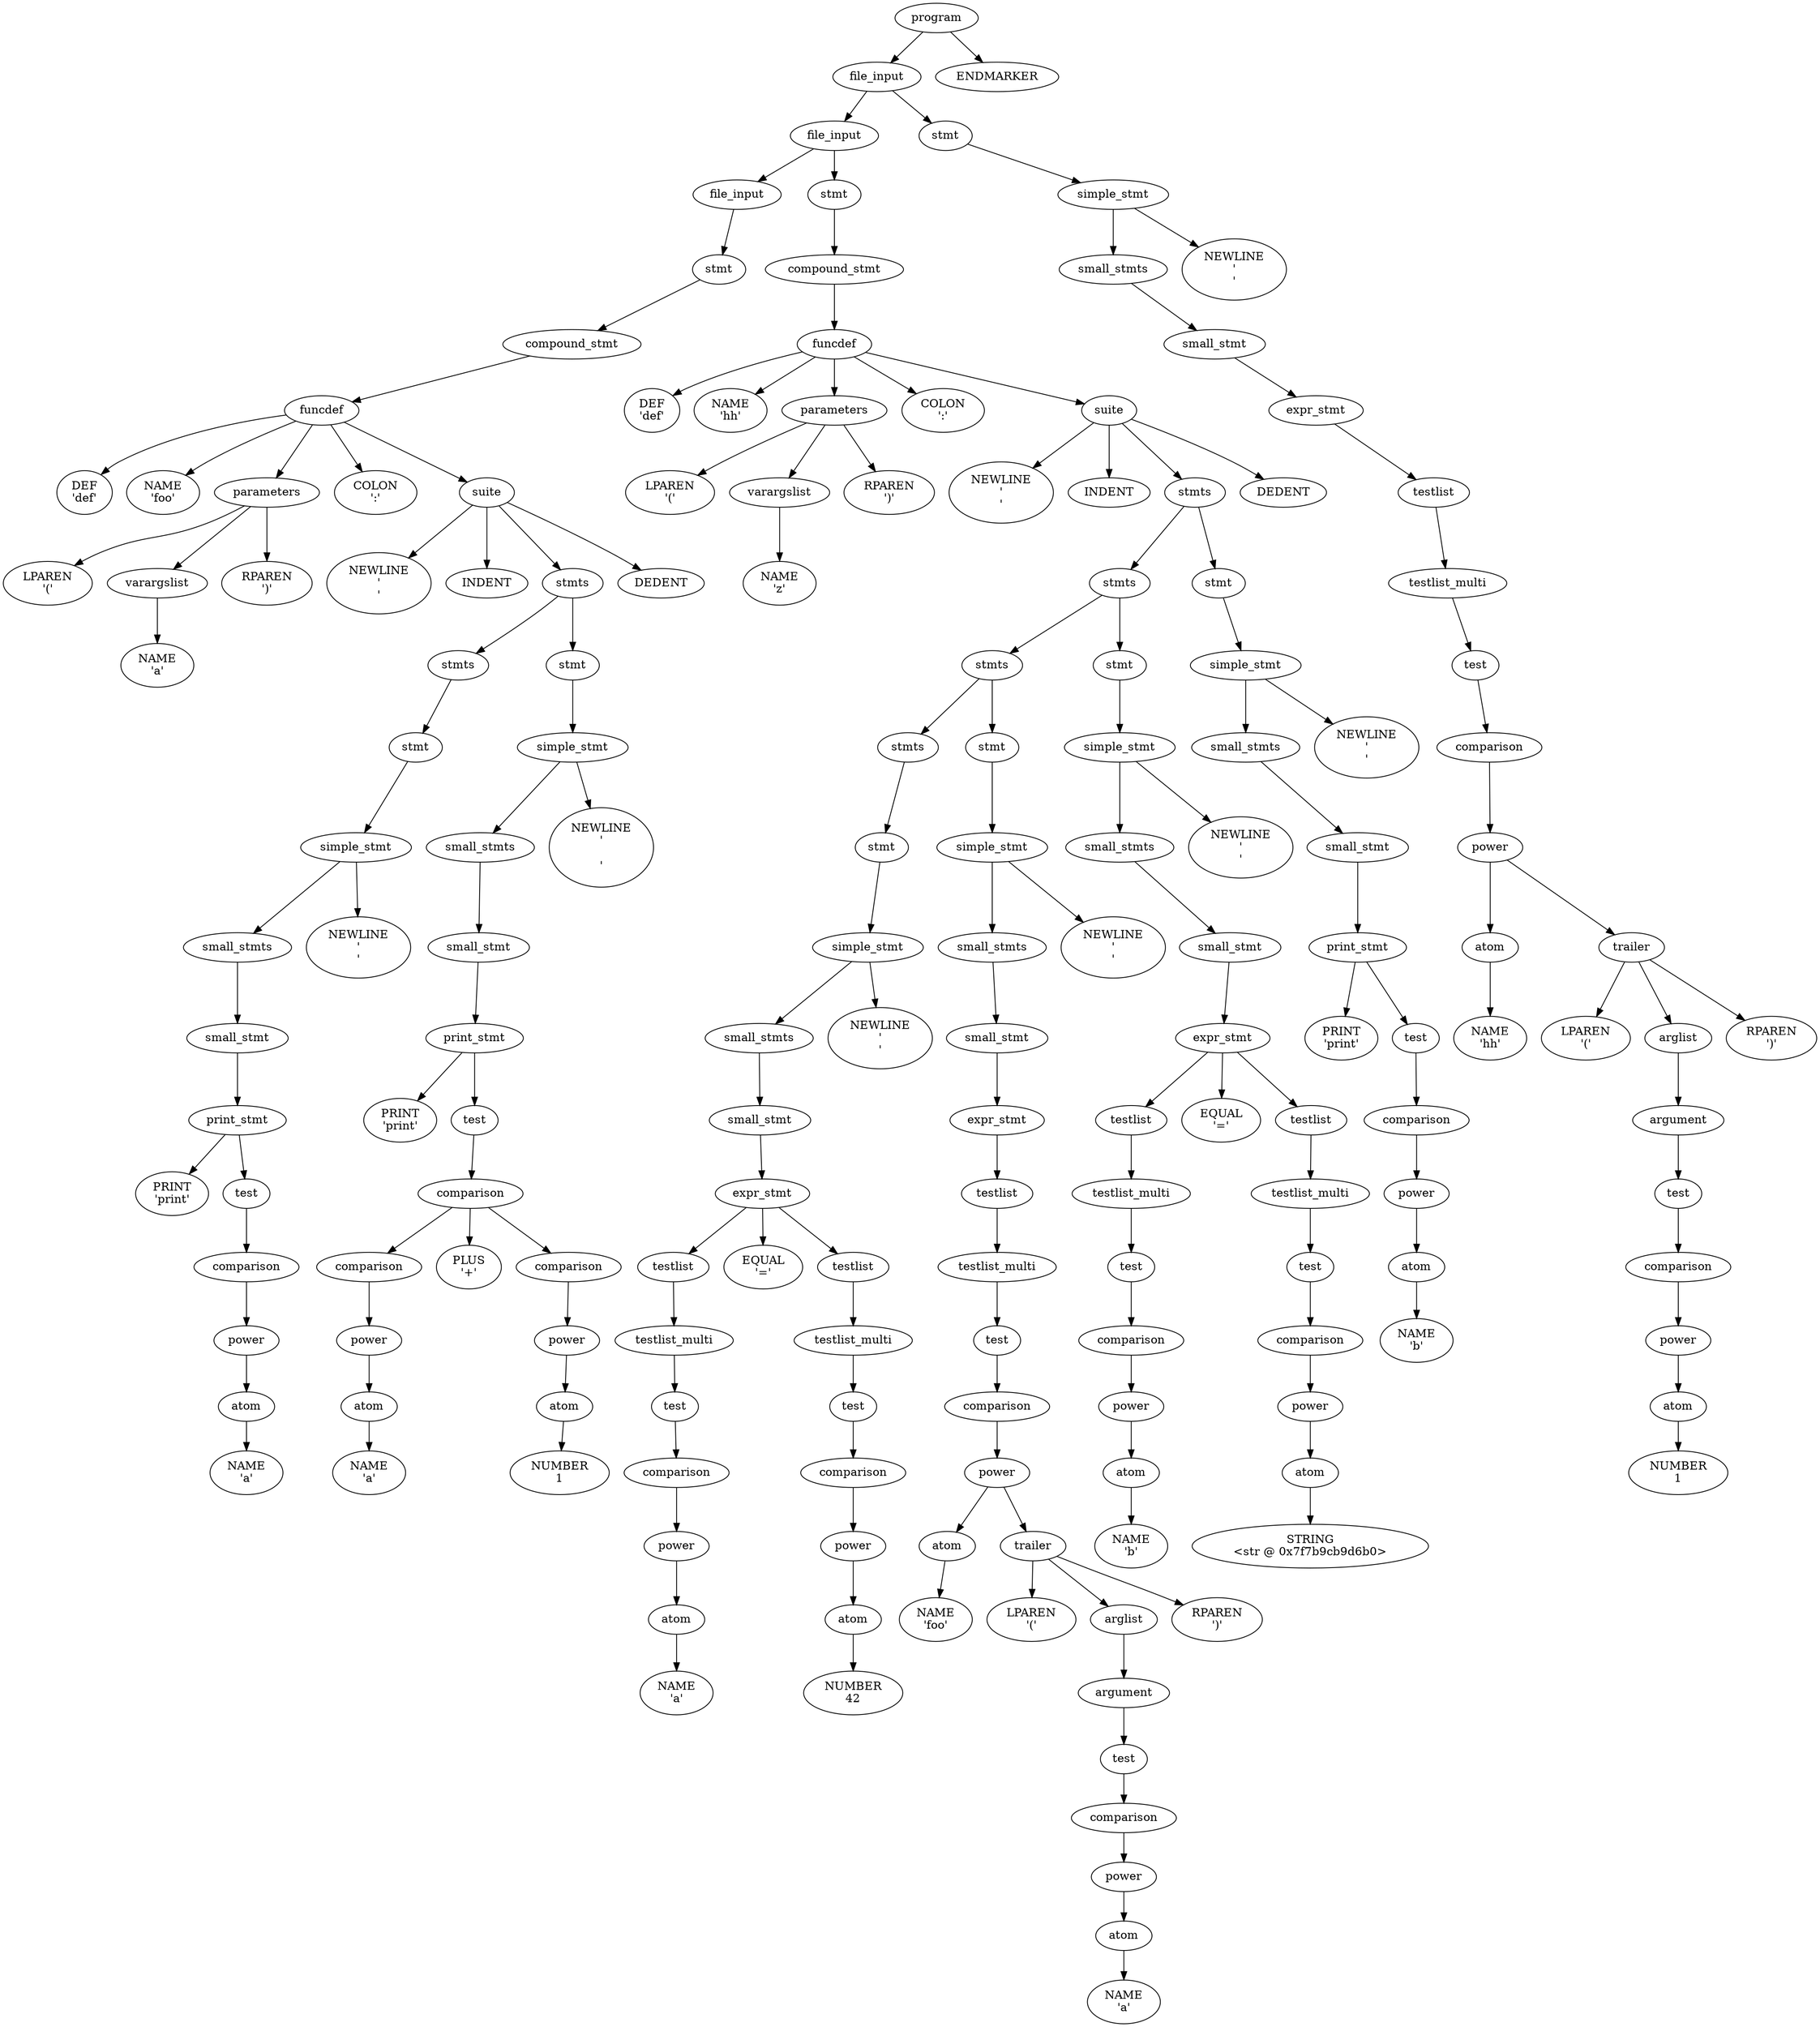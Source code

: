 digraph G 
{

	node0 [label="program"];
	node1 [label= "file_input"];
	node0 -> node1;
	node2 [label= "ENDMARKER"];
	node0 -> node2;
	node3 [label= "file_input"];
	node1 -> node3;
	node4 [label= "stmt"];
	node1 -> node4;
	node5 [label= "simple_stmt"];
	node4 -> node5;
	node6 [label= "small_stmts"];
	node5 -> node6;
	node7 [label= "NEWLINE\n'\n'"];
	node5 -> node7;
	node8 [label= "small_stmt"];
	node6 -> node8;
	node9 [label= "expr_stmt"];
	node8 -> node9;
	node10 [label= "testlist"];
	node9 -> node10;
	node11 [label= "testlist_multi"];
	node10 -> node11;
	node12 [label= "test"];
	node11 -> node12;
	node13 [label= "comparison"];
	node12 -> node13;
	node14 [label= "power"];
	node13 -> node14;
	node15 [label= "atom"];
	node14 -> node15;
	node16 [label= "trailer"];
	node14 -> node16;
	node17 [label= "LPAREN\n'('"];
	node16 -> node17;
	node18 [label= "arglist"];
	node16 -> node18;
	node19 [label= "RPAREN\n')'"];
	node16 -> node19;
	node20 [label= "argument"];
	node18 -> node20;
	node21 [label= "test"];
	node20 -> node21;
	node22 [label= "comparison"];
	node21 -> node22;
	node23 [label= "power"];
	node22 -> node23;
	node24 [label= "atom"];
	node23 -> node24;
	node25 [label= "NUMBER\n1"];
	node24 -> node25;
	node26 [label= "NAME\n'hh'"];
	node15 -> node26;
	node27 [label= "file_input"];
	node3 -> node27;
	node28 [label= "stmt"];
	node3 -> node28;
	node29 [label= "compound_stmt"];
	node28 -> node29;
	node30 [label= "funcdef"];
	node29 -> node30;
	node31 [label= "DEF\n'def'"];
	node30 -> node31;
	node32 [label= "NAME\n'hh'"];
	node30 -> node32;
	node33 [label= "parameters"];
	node30 -> node33;
	node34 [label= "COLON\n':'"];
	node30 -> node34;
	node35 [label= "suite"];
	node30 -> node35;
	node36 [label= "NEWLINE\n'\n'"];
	node35 -> node36;
	node37 [label= "INDENT"];
	node35 -> node37;
	node38 [label= "stmts"];
	node35 -> node38;
	node39 [label= "DEDENT"];
	node35 -> node39;
	node40 [label= "stmts"];
	node38 -> node40;
	node41 [label= "stmt"];
	node38 -> node41;
	node42 [label= "simple_stmt"];
	node41 -> node42;
	node43 [label= "small_stmts"];
	node42 -> node43;
	node44 [label= "NEWLINE\n'\n'"];
	node42 -> node44;
	node45 [label= "small_stmt"];
	node43 -> node45;
	node46 [label= "print_stmt"];
	node45 -> node46;
	node47 [label= "PRINT\n'print'"];
	node46 -> node47;
	node48 [label= "test"];
	node46 -> node48;
	node49 [label= "comparison"];
	node48 -> node49;
	node50 [label= "power"];
	node49 -> node50;
	node51 [label= "atom"];
	node50 -> node51;
	node52 [label= "NAME\n'b'"];
	node51 -> node52;
	node53 [label= "stmts"];
	node40 -> node53;
	node54 [label= "stmt"];
	node40 -> node54;
	node55 [label= "simple_stmt"];
	node54 -> node55;
	node56 [label= "small_stmts"];
	node55 -> node56;
	node57 [label= "NEWLINE\n'\n'"];
	node55 -> node57;
	node58 [label= "small_stmt"];
	node56 -> node58;
	node59 [label= "expr_stmt"];
	node58 -> node59;
	node60 [label= "testlist"];
	node59 -> node60;
	node61 [label= "EQUAL\n'='"];
	node59 -> node61;
	node62 [label= "testlist"];
	node59 -> node62;
	node63 [label= "testlist_multi"];
	node62 -> node63;
	node64 [label= "test"];
	node63 -> node64;
	node65 [label= "comparison"];
	node64 -> node65;
	node66 [label= "power"];
	node65 -> node66;
	node67 [label= "atom"];
	node66 -> node67;
	node68 [label= "STRING\n<str @ 0x7f7b9cb9d6b0>"];
	node67 -> node68;
	node69 [label= "testlist_multi"];
	node60 -> node69;
	node70 [label= "test"];
	node69 -> node70;
	node71 [label= "comparison"];
	node70 -> node71;
	node72 [label= "power"];
	node71 -> node72;
	node73 [label= "atom"];
	node72 -> node73;
	node74 [label= "NAME\n'b'"];
	node73 -> node74;
	node75 [label= "stmts"];
	node53 -> node75;
	node76 [label= "stmt"];
	node53 -> node76;
	node77 [label= "simple_stmt"];
	node76 -> node77;
	node78 [label= "small_stmts"];
	node77 -> node78;
	node79 [label= "NEWLINE\n'\n'"];
	node77 -> node79;
	node80 [label= "small_stmt"];
	node78 -> node80;
	node81 [label= "expr_stmt"];
	node80 -> node81;
	node82 [label= "testlist"];
	node81 -> node82;
	node83 [label= "testlist_multi"];
	node82 -> node83;
	node84 [label= "test"];
	node83 -> node84;
	node85 [label= "comparison"];
	node84 -> node85;
	node86 [label= "power"];
	node85 -> node86;
	node87 [label= "atom"];
	node86 -> node87;
	node88 [label= "trailer"];
	node86 -> node88;
	node89 [label= "LPAREN\n'('"];
	node88 -> node89;
	node90 [label= "arglist"];
	node88 -> node90;
	node91 [label= "RPAREN\n')'"];
	node88 -> node91;
	node92 [label= "argument"];
	node90 -> node92;
	node93 [label= "test"];
	node92 -> node93;
	node94 [label= "comparison"];
	node93 -> node94;
	node95 [label= "power"];
	node94 -> node95;
	node96 [label= "atom"];
	node95 -> node96;
	node97 [label= "NAME\n'a'"];
	node96 -> node97;
	node98 [label= "NAME\n'foo'"];
	node87 -> node98;
	node99 [label= "stmt"];
	node75 -> node99;
	node100 [label= "simple_stmt"];
	node99 -> node100;
	node101 [label= "small_stmts"];
	node100 -> node101;
	node102 [label= "NEWLINE\n'\n'"];
	node100 -> node102;
	node103 [label= "small_stmt"];
	node101 -> node103;
	node104 [label= "expr_stmt"];
	node103 -> node104;
	node105 [label= "testlist"];
	node104 -> node105;
	node106 [label= "EQUAL\n'='"];
	node104 -> node106;
	node107 [label= "testlist"];
	node104 -> node107;
	node108 [label= "testlist_multi"];
	node107 -> node108;
	node109 [label= "test"];
	node108 -> node109;
	node110 [label= "comparison"];
	node109 -> node110;
	node111 [label= "power"];
	node110 -> node111;
	node112 [label= "atom"];
	node111 -> node112;
	node113 [label= "NUMBER\n42"];
	node112 -> node113;
	node114 [label= "testlist_multi"];
	node105 -> node114;
	node115 [label= "test"];
	node114 -> node115;
	node116 [label= "comparison"];
	node115 -> node116;
	node117 [label= "power"];
	node116 -> node117;
	node118 [label= "atom"];
	node117 -> node118;
	node119 [label= "NAME\n'a'"];
	node118 -> node119;
	node120 [label= "LPAREN\n'('"];
	node33 -> node120;
	node121 [label= "varargslist"];
	node33 -> node121;
	node122 [label= "RPAREN\n')'"];
	node33 -> node122;
	node123 [label= "NAME\n'z'"];
	node121 -> node123;
	node124 [label= "stmt"];
	node27 -> node124;
	node125 [label= "compound_stmt"];
	node124 -> node125;
	node126 [label= "funcdef"];
	node125 -> node126;
	node127 [label= "DEF\n'def'"];
	node126 -> node127;
	node128 [label= "NAME\n'foo'"];
	node126 -> node128;
	node129 [label= "parameters"];
	node126 -> node129;
	node130 [label= "COLON\n':'"];
	node126 -> node130;
	node131 [label= "suite"];
	node126 -> node131;
	node132 [label= "NEWLINE\n'\n'"];
	node131 -> node132;
	node133 [label= "INDENT"];
	node131 -> node133;
	node134 [label= "stmts"];
	node131 -> node134;
	node135 [label= "DEDENT"];
	node131 -> node135;
	node136 [label= "stmts"];
	node134 -> node136;
	node137 [label= "stmt"];
	node134 -> node137;
	node138 [label= "simple_stmt"];
	node137 -> node138;
	node139 [label= "small_stmts"];
	node138 -> node139;
	node140 [label= "NEWLINE\n'\n\n'"];
	node138 -> node140;
	node141 [label= "small_stmt"];
	node139 -> node141;
	node142 [label= "print_stmt"];
	node141 -> node142;
	node143 [label= "PRINT\n'print'"];
	node142 -> node143;
	node144 [label= "test"];
	node142 -> node144;
	node145 [label= "comparison"];
	node144 -> node145;
	node146 [label= "comparison"];
	node145 -> node146;
	node147 [label= "PLUS\n'+'"];
	node145 -> node147;
	node148 [label= "comparison"];
	node145 -> node148;
	node149 [label= "power"];
	node148 -> node149;
	node150 [label= "atom"];
	node149 -> node150;
	node151 [label= "NUMBER\n1"];
	node150 -> node151;
	node152 [label= "power"];
	node146 -> node152;
	node153 [label= "atom"];
	node152 -> node153;
	node154 [label= "NAME\n'a'"];
	node153 -> node154;
	node155 [label= "stmt"];
	node136 -> node155;
	node156 [label= "simple_stmt"];
	node155 -> node156;
	node157 [label= "small_stmts"];
	node156 -> node157;
	node158 [label= "NEWLINE\n'\n'"];
	node156 -> node158;
	node159 [label= "small_stmt"];
	node157 -> node159;
	node160 [label= "print_stmt"];
	node159 -> node160;
	node161 [label= "PRINT\n'print'"];
	node160 -> node161;
	node162 [label= "test"];
	node160 -> node162;
	node163 [label= "comparison"];
	node162 -> node163;
	node164 [label= "power"];
	node163 -> node164;
	node165 [label= "atom"];
	node164 -> node165;
	node166 [label= "NAME\n'a'"];
	node165 -> node166;
	node167 [label= "LPAREN\n'('"];
	node129 -> node167;
	node168 [label= "varargslist"];
	node129 -> node168;
	node169 [label= "RPAREN\n')'"];
	node129 -> node169;
	node170 [label= "NAME\n'a'"];
	node168 -> node170;
}
